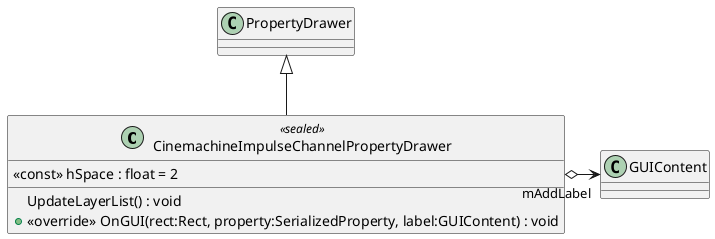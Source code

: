 @startuml
class CinemachineImpulseChannelPropertyDrawer <<sealed>> {
    <<const>> hSpace : float = 2
    UpdateLayerList() : void
    + <<override>> OnGUI(rect:Rect, property:SerializedProperty, label:GUIContent) : void
}
PropertyDrawer <|-- CinemachineImpulseChannelPropertyDrawer
CinemachineImpulseChannelPropertyDrawer o-> "mAddLabel" GUIContent
@enduml
